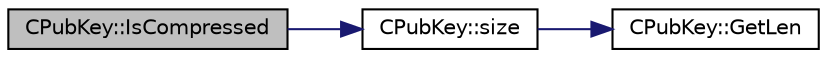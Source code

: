 digraph "CPubKey::IsCompressed"
{
  edge [fontname="Helvetica",fontsize="10",labelfontname="Helvetica",labelfontsize="10"];
  node [fontname="Helvetica",fontsize="10",shape=record];
  rankdir="LR";
  Node845 [label="CPubKey::IsCompressed",height=0.2,width=0.4,color="black", fillcolor="grey75", style="filled", fontcolor="black"];
  Node845 -> Node846 [color="midnightblue",fontsize="10",style="solid",fontname="Helvetica"];
  Node846 [label="CPubKey::size",height=0.2,width=0.4,color="black", fillcolor="white", style="filled",URL="$class_c_pub_key.html#a6bb28fcf0a5f799c69f5b7269363b309",tooltip="Simple read-only vector-like interface to the pubkey data. "];
  Node846 -> Node847 [color="midnightblue",fontsize="10",style="solid",fontname="Helvetica"];
  Node847 [label="CPubKey::GetLen",height=0.2,width=0.4,color="black", fillcolor="white", style="filled",URL="$class_c_pub_key.html#a7dc71b3f037c84268dc22de97d7b65fb",tooltip="Compute the length of a pubkey with a given first byte. "];
}
